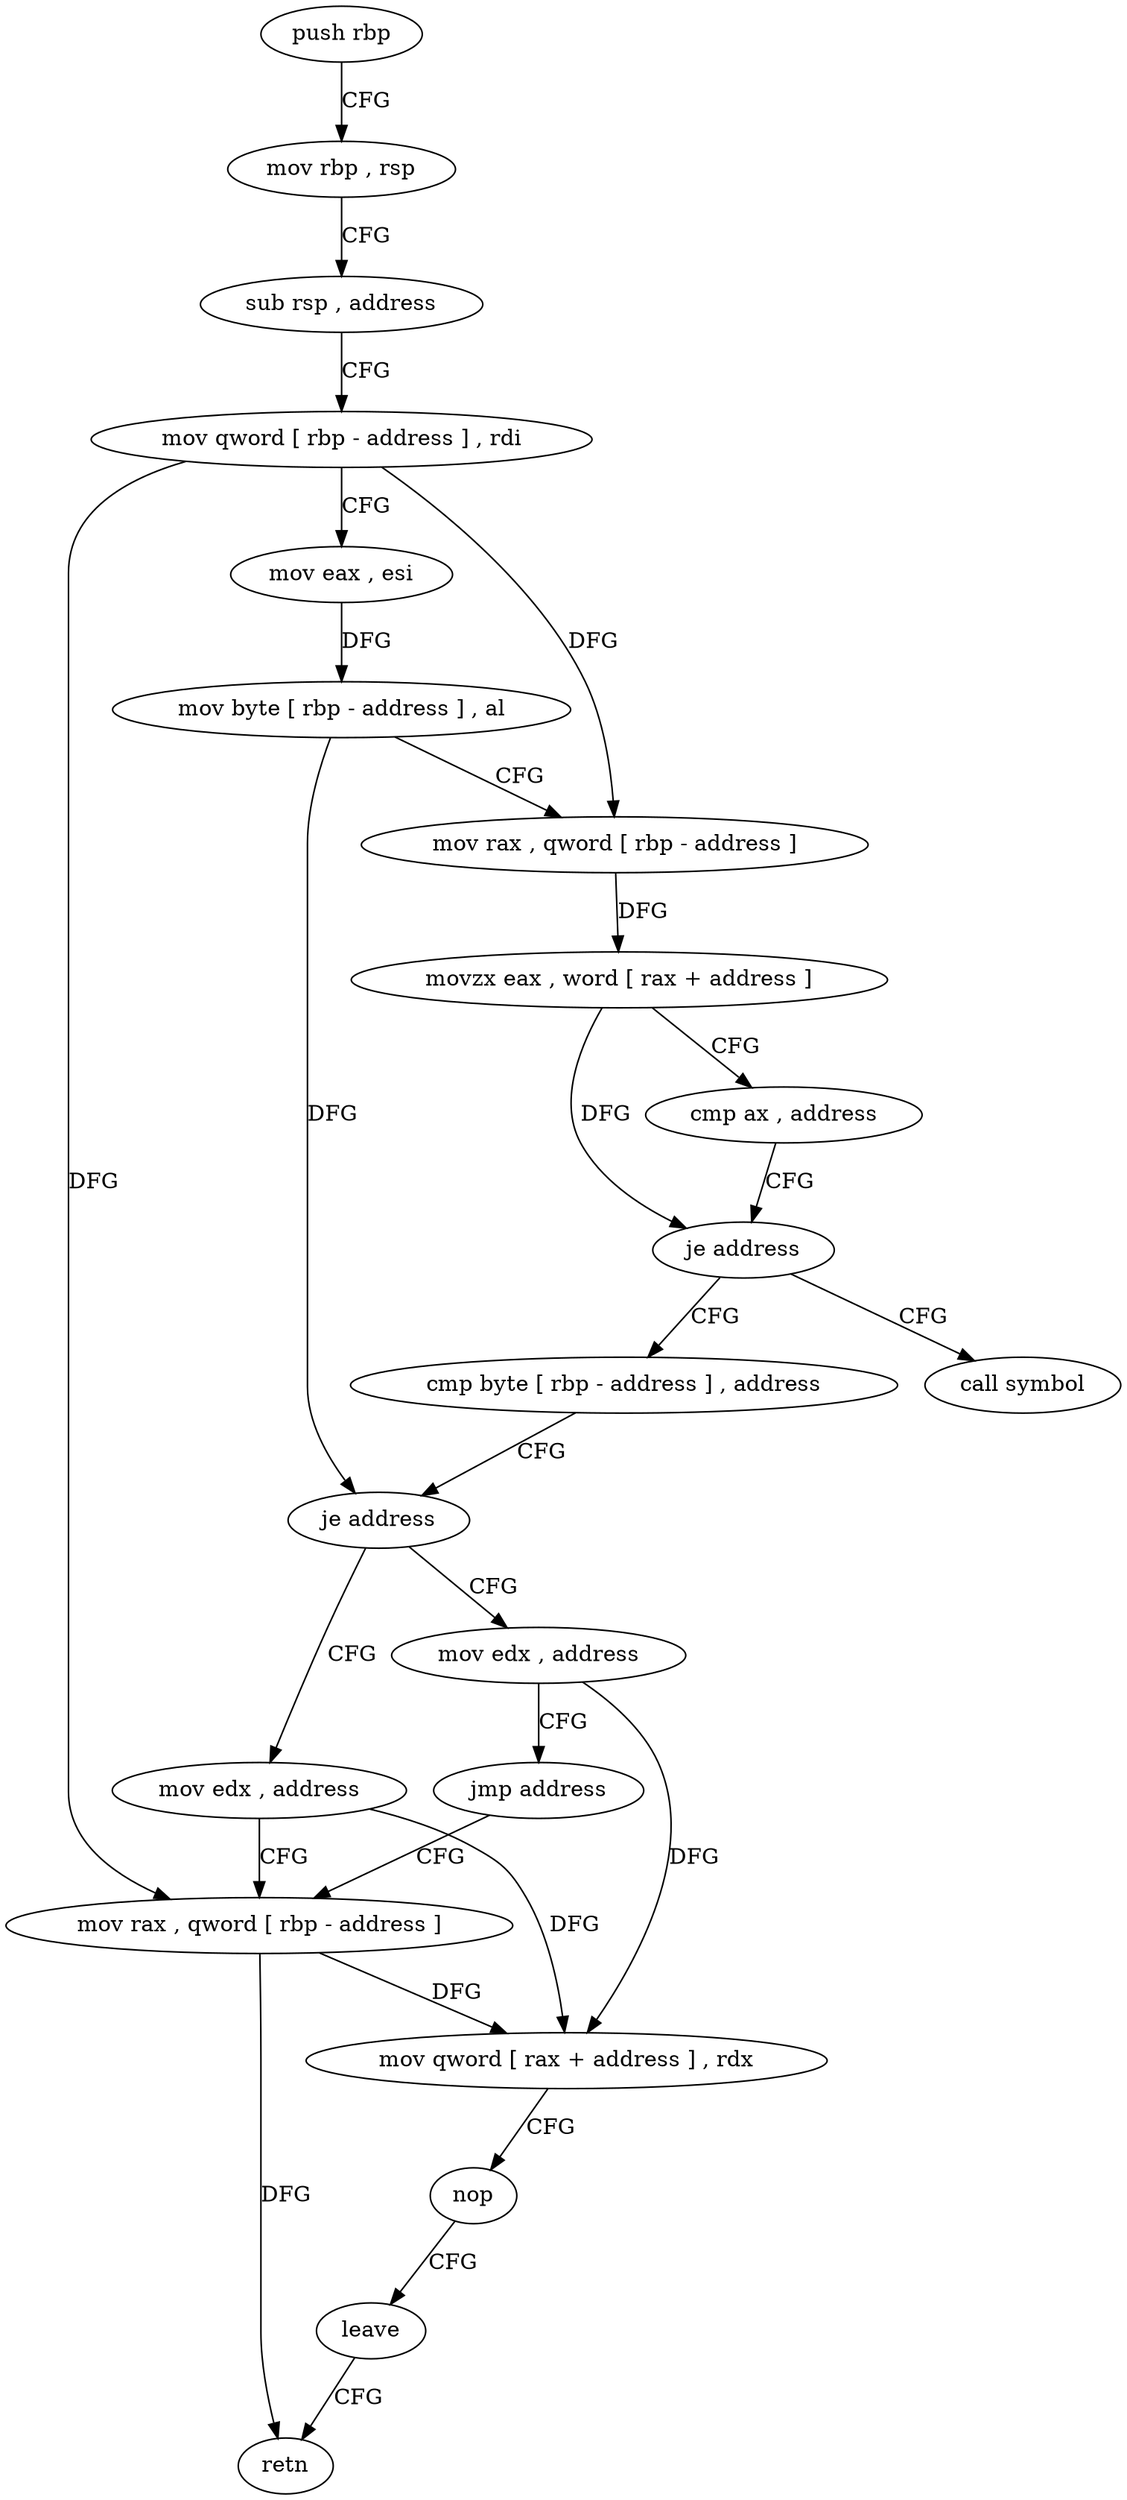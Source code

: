 digraph "func" {
"4293838" [label = "push rbp" ]
"4293839" [label = "mov rbp , rsp" ]
"4293842" [label = "sub rsp , address" ]
"4293846" [label = "mov qword [ rbp - address ] , rdi" ]
"4293850" [label = "mov eax , esi" ]
"4293852" [label = "mov byte [ rbp - address ] , al" ]
"4293855" [label = "mov rax , qword [ rbp - address ]" ]
"4293859" [label = "movzx eax , word [ rax + address ]" ]
"4293863" [label = "cmp ax , address" ]
"4293867" [label = "je address" ]
"4293874" [label = "cmp byte [ rbp - address ] , address" ]
"4293869" [label = "call symbol" ]
"4293878" [label = "je address" ]
"4293887" [label = "mov edx , address" ]
"4293880" [label = "mov edx , address" ]
"4293892" [label = "mov rax , qword [ rbp - address ]" ]
"4293885" [label = "jmp address" ]
"4293896" [label = "mov qword [ rax + address ] , rdx" ]
"4293903" [label = "nop" ]
"4293904" [label = "leave" ]
"4293905" [label = "retn" ]
"4293838" -> "4293839" [ label = "CFG" ]
"4293839" -> "4293842" [ label = "CFG" ]
"4293842" -> "4293846" [ label = "CFG" ]
"4293846" -> "4293850" [ label = "CFG" ]
"4293846" -> "4293855" [ label = "DFG" ]
"4293846" -> "4293892" [ label = "DFG" ]
"4293850" -> "4293852" [ label = "DFG" ]
"4293852" -> "4293855" [ label = "CFG" ]
"4293852" -> "4293878" [ label = "DFG" ]
"4293855" -> "4293859" [ label = "DFG" ]
"4293859" -> "4293863" [ label = "CFG" ]
"4293859" -> "4293867" [ label = "DFG" ]
"4293863" -> "4293867" [ label = "CFG" ]
"4293867" -> "4293874" [ label = "CFG" ]
"4293867" -> "4293869" [ label = "CFG" ]
"4293874" -> "4293878" [ label = "CFG" ]
"4293878" -> "4293887" [ label = "CFG" ]
"4293878" -> "4293880" [ label = "CFG" ]
"4293887" -> "4293892" [ label = "CFG" ]
"4293887" -> "4293896" [ label = "DFG" ]
"4293880" -> "4293885" [ label = "CFG" ]
"4293880" -> "4293896" [ label = "DFG" ]
"4293892" -> "4293896" [ label = "DFG" ]
"4293892" -> "4293905" [ label = "DFG" ]
"4293885" -> "4293892" [ label = "CFG" ]
"4293896" -> "4293903" [ label = "CFG" ]
"4293903" -> "4293904" [ label = "CFG" ]
"4293904" -> "4293905" [ label = "CFG" ]
}
